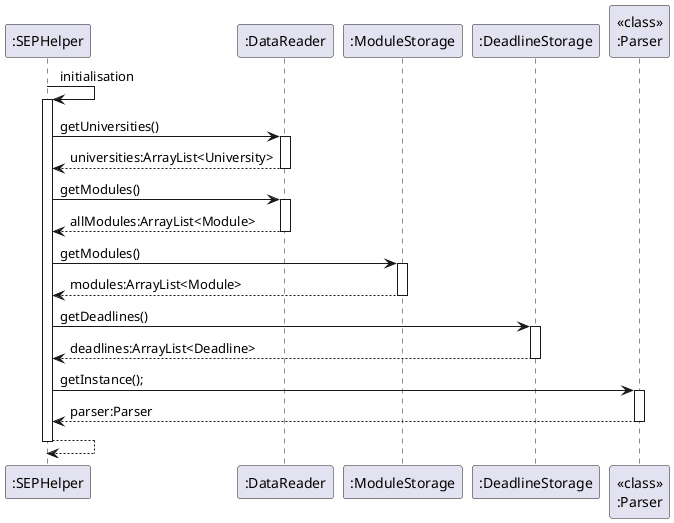@startuml
'https://plantuml.com/sequence-diagram
":SEPHelper" -> ":SEPHelper" : initialisation
activate ":SEPHelper"
":SEPHelper" -> ":DataReader" : getUniversities()
activate ":DataReader"
":SEPHelper" <-- ":DataReader" : universities:ArrayList<University>
deactivate ":DataReader"
":SEPHelper" -> ":DataReader" : getModules()
activate ":DataReader"
":SEPHelper" <-- ":DataReader" : allModules:ArrayList<Module>
deactivate ":DataReader"
":SEPHelper" -> ":ModuleStorage" : getModules()
activate ":ModuleStorage"
":SEPHelper" <-- ":ModuleStorage" : modules:ArrayList<Module>
deactivate ":ModuleStorage"
":SEPHelper" -> ":DeadlineStorage" : getDeadlines()
activate ":DeadlineStorage"
":SEPHelper" <-- ":DeadlineStorage" : deadlines:ArrayList<Deadline>
deactivate ":DeadlineStorage"
":SEPHelper" -> "<<class>>\n:Parser" : getInstance();
activate "<<class>>\n:Parser"
":SEPHelper" <-- "<<class>>\n:Parser" : parser:Parser
deactivate "<<class>>\n:Parser"
":SEPHelper" --> ":SEPHelper"
deactivate ":SEPHelper"

@enduml